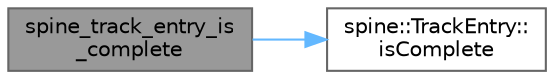 digraph "spine_track_entry_is_complete"
{
 // LATEX_PDF_SIZE
  bgcolor="transparent";
  edge [fontname=Helvetica,fontsize=10,labelfontname=Helvetica,labelfontsize=10];
  node [fontname=Helvetica,fontsize=10,shape=box,height=0.2,width=0.4];
  rankdir="LR";
  Node1 [id="Node000001",label="spine_track_entry_is\l_complete",height=0.2,width=0.4,color="gray40", fillcolor="grey60", style="filled", fontcolor="black",tooltip=" "];
  Node1 -> Node2 [id="edge1_Node000001_Node000002",color="steelblue1",style="solid",tooltip=" "];
  Node2 [id="Node000002",label="spine::TrackEntry::\lisComplete",height=0.2,width=0.4,color="grey40", fillcolor="white", style="filled",URL="$classspine_1_1_track_entry.html#a620f297ff3261f979fe0a1f8f20c6ef0",tooltip="Returns true if at least one loop has been completed."];
}
